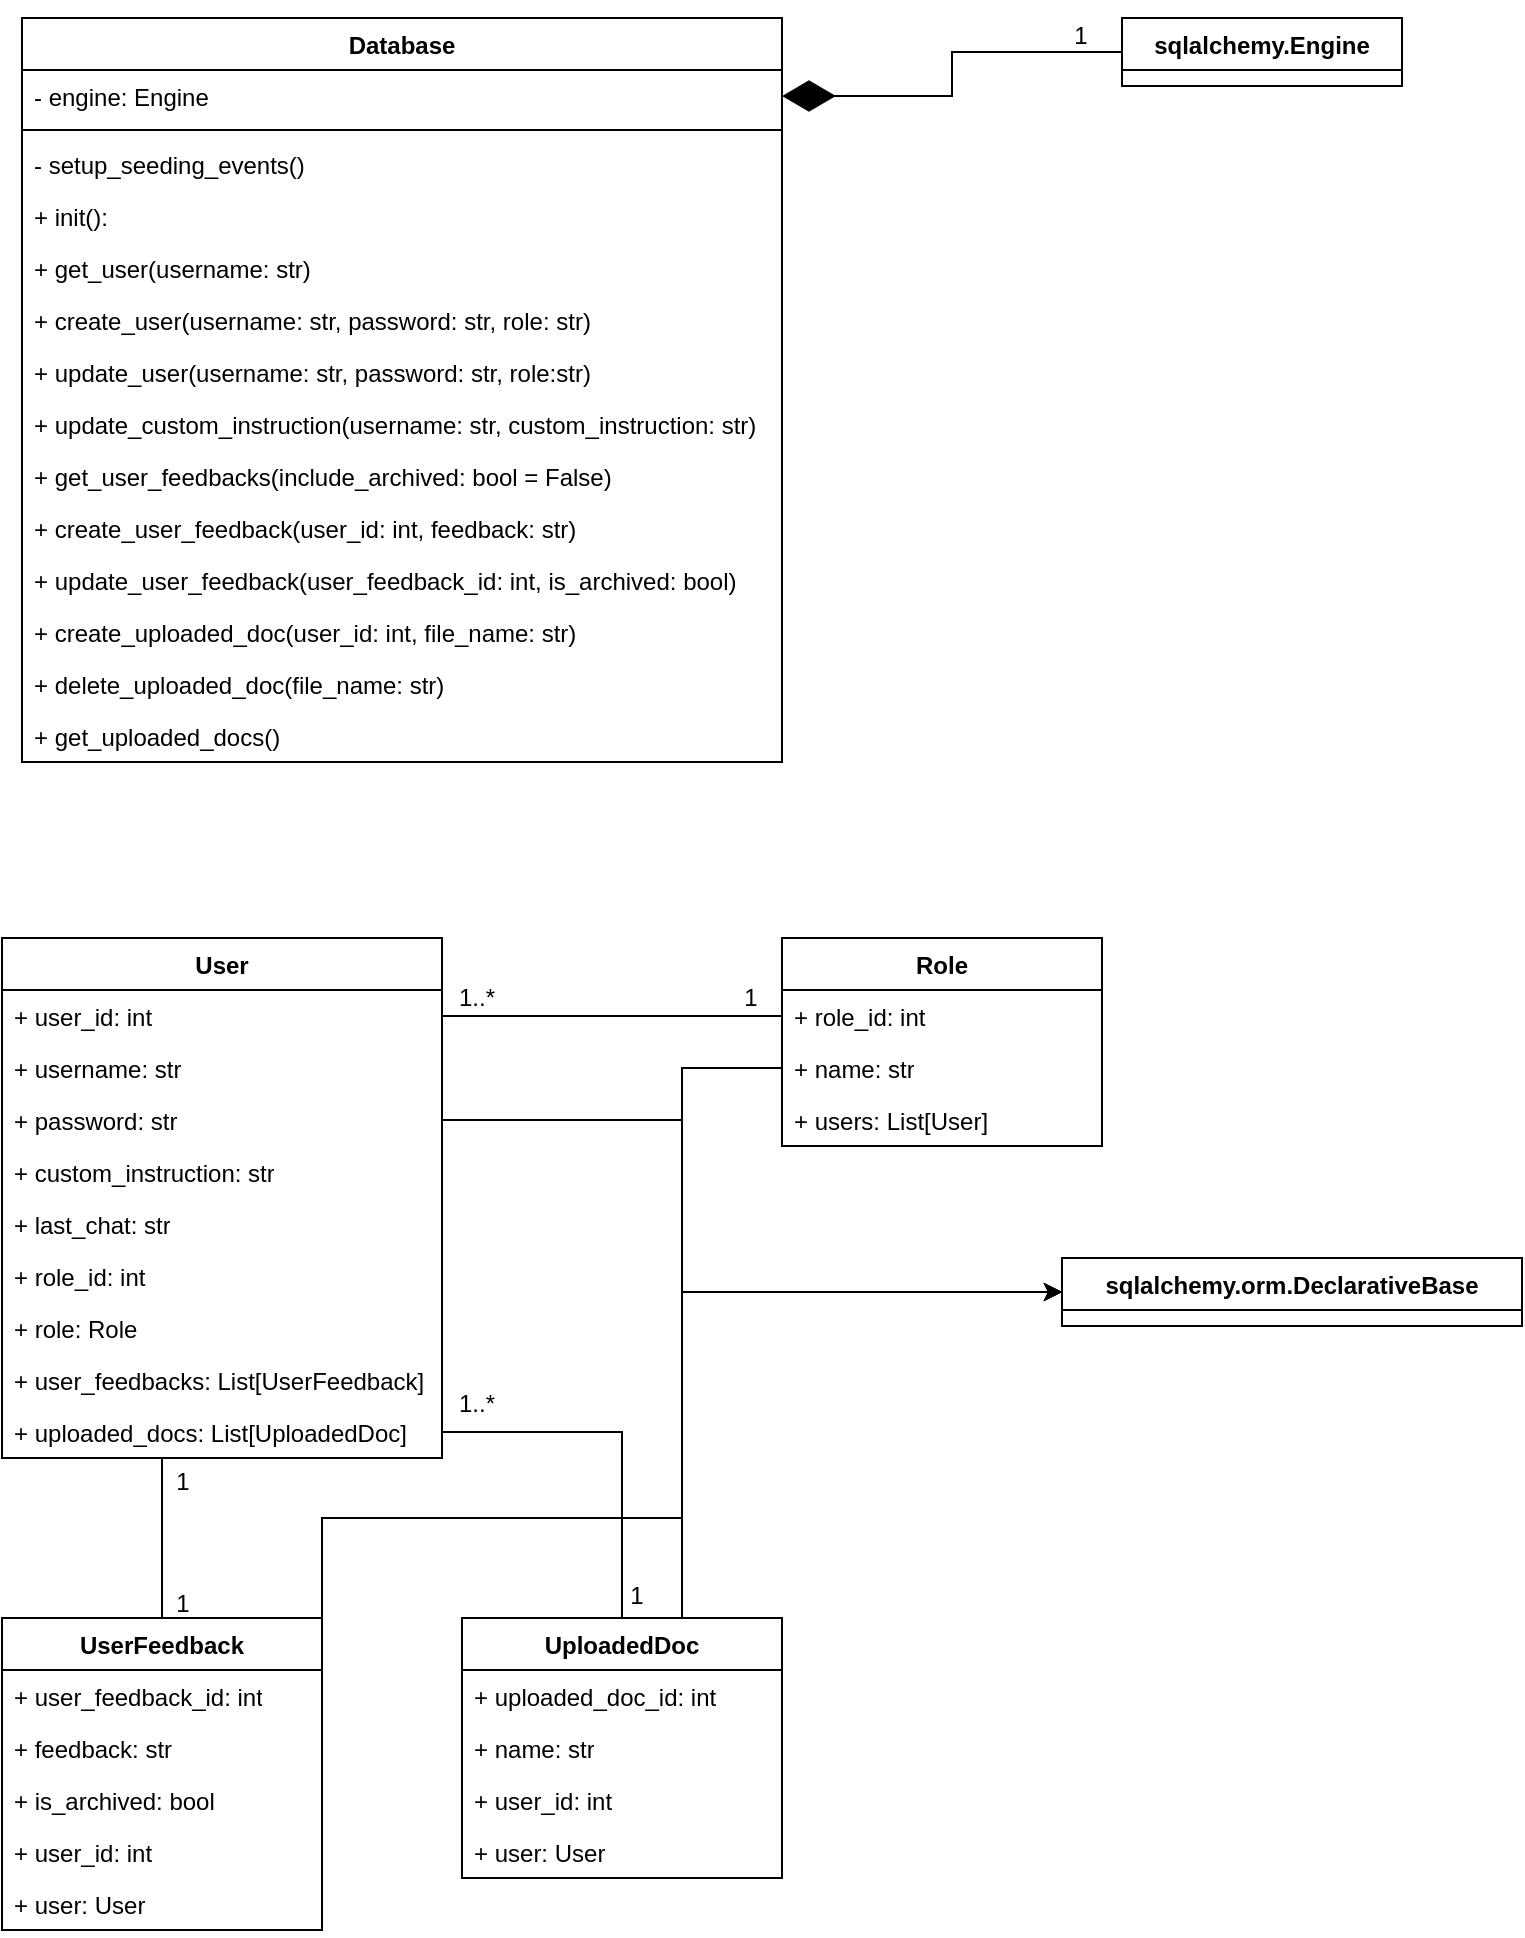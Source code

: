 <mxfile version="22.1.4" type="device">
  <diagram id="C5RBs43oDa-KdzZeNtuy" name="Page-1">
    <mxGraphModel dx="1434" dy="750" grid="1" gridSize="10" guides="1" tooltips="1" connect="1" arrows="1" fold="1" page="1" pageScale="1" pageWidth="827" pageHeight="1169" math="0" shadow="0">
      <root>
        <mxCell id="WIyWlLk6GJQsqaUBKTNV-0" />
        <mxCell id="WIyWlLk6GJQsqaUBKTNV-1" parent="WIyWlLk6GJQsqaUBKTNV-0" />
        <mxCell id="ngmdQzRoQSPQ4kTidv-R-0" value="sqlalchemy.orm.DeclarativeBase" style="swimlane;fontStyle=1;align=center;verticalAlign=top;childLayout=stackLayout;horizontal=1;startSize=26;horizontalStack=0;resizeParent=1;resizeParentMax=0;resizeLast=0;collapsible=1;marginBottom=0;whiteSpace=wrap;html=1;" vertex="1" parent="WIyWlLk6GJQsqaUBKTNV-1">
          <mxGeometry x="580" y="670" width="230" height="34" as="geometry" />
        </mxCell>
        <mxCell id="ngmdQzRoQSPQ4kTidv-R-4" value="Role" style="swimlane;fontStyle=1;align=center;verticalAlign=top;childLayout=stackLayout;horizontal=1;startSize=26;horizontalStack=0;resizeParent=1;resizeParentMax=0;resizeLast=0;collapsible=1;marginBottom=0;whiteSpace=wrap;html=1;" vertex="1" parent="WIyWlLk6GJQsqaUBKTNV-1">
          <mxGeometry x="440" y="510" width="160" height="104" as="geometry" />
        </mxCell>
        <mxCell id="ngmdQzRoQSPQ4kTidv-R-5" value="+ role_id: int" style="text;strokeColor=none;fillColor=none;align=left;verticalAlign=top;spacingLeft=4;spacingRight=4;overflow=hidden;rotatable=0;points=[[0,0.5],[1,0.5]];portConstraint=eastwest;whiteSpace=wrap;html=1;" vertex="1" parent="ngmdQzRoQSPQ4kTidv-R-4">
          <mxGeometry y="26" width="160" height="26" as="geometry" />
        </mxCell>
        <mxCell id="ngmdQzRoQSPQ4kTidv-R-9" value="+ name: str" style="text;strokeColor=none;fillColor=none;align=left;verticalAlign=top;spacingLeft=4;spacingRight=4;overflow=hidden;rotatable=0;points=[[0,0.5],[1,0.5]];portConstraint=eastwest;whiteSpace=wrap;html=1;" vertex="1" parent="ngmdQzRoQSPQ4kTidv-R-4">
          <mxGeometry y="52" width="160" height="26" as="geometry" />
        </mxCell>
        <mxCell id="ngmdQzRoQSPQ4kTidv-R-10" value="+ users: List[User]" style="text;strokeColor=none;fillColor=none;align=left;verticalAlign=top;spacingLeft=4;spacingRight=4;overflow=hidden;rotatable=0;points=[[0,0.5],[1,0.5]];portConstraint=eastwest;whiteSpace=wrap;html=1;" vertex="1" parent="ngmdQzRoQSPQ4kTidv-R-4">
          <mxGeometry y="78" width="160" height="26" as="geometry" />
        </mxCell>
        <mxCell id="ngmdQzRoQSPQ4kTidv-R-11" value="User" style="swimlane;fontStyle=1;align=center;verticalAlign=top;childLayout=stackLayout;horizontal=1;startSize=26;horizontalStack=0;resizeParent=1;resizeParentMax=0;resizeLast=0;collapsible=1;marginBottom=0;whiteSpace=wrap;html=1;" vertex="1" parent="WIyWlLk6GJQsqaUBKTNV-1">
          <mxGeometry x="50" y="510" width="220" height="260" as="geometry" />
        </mxCell>
        <mxCell id="ngmdQzRoQSPQ4kTidv-R-12" value="+ user_id: int" style="text;strokeColor=none;fillColor=none;align=left;verticalAlign=top;spacingLeft=4;spacingRight=4;overflow=hidden;rotatable=0;points=[[0,0.5],[1,0.5]];portConstraint=eastwest;whiteSpace=wrap;html=1;" vertex="1" parent="ngmdQzRoQSPQ4kTidv-R-11">
          <mxGeometry y="26" width="220" height="26" as="geometry" />
        </mxCell>
        <mxCell id="ngmdQzRoQSPQ4kTidv-R-13" value="+ username: str" style="text;strokeColor=none;fillColor=none;align=left;verticalAlign=top;spacingLeft=4;spacingRight=4;overflow=hidden;rotatable=0;points=[[0,0.5],[1,0.5]];portConstraint=eastwest;whiteSpace=wrap;html=1;" vertex="1" parent="ngmdQzRoQSPQ4kTidv-R-11">
          <mxGeometry y="52" width="220" height="26" as="geometry" />
        </mxCell>
        <mxCell id="ngmdQzRoQSPQ4kTidv-R-14" value="+ password: str" style="text;strokeColor=none;fillColor=none;align=left;verticalAlign=top;spacingLeft=4;spacingRight=4;overflow=hidden;rotatable=0;points=[[0,0.5],[1,0.5]];portConstraint=eastwest;whiteSpace=wrap;html=1;" vertex="1" parent="ngmdQzRoQSPQ4kTidv-R-11">
          <mxGeometry y="78" width="220" height="26" as="geometry" />
        </mxCell>
        <mxCell id="ngmdQzRoQSPQ4kTidv-R-16" value="+ custom_instruction: str" style="text;strokeColor=none;fillColor=none;align=left;verticalAlign=top;spacingLeft=4;spacingRight=4;overflow=hidden;rotatable=0;points=[[0,0.5],[1,0.5]];portConstraint=eastwest;whiteSpace=wrap;html=1;" vertex="1" parent="ngmdQzRoQSPQ4kTidv-R-11">
          <mxGeometry y="104" width="220" height="26" as="geometry" />
        </mxCell>
        <mxCell id="ngmdQzRoQSPQ4kTidv-R-17" value="+ last_chat: str" style="text;strokeColor=none;fillColor=none;align=left;verticalAlign=top;spacingLeft=4;spacingRight=4;overflow=hidden;rotatable=0;points=[[0,0.5],[1,0.5]];portConstraint=eastwest;whiteSpace=wrap;html=1;" vertex="1" parent="ngmdQzRoQSPQ4kTidv-R-11">
          <mxGeometry y="130" width="220" height="26" as="geometry" />
        </mxCell>
        <mxCell id="ngmdQzRoQSPQ4kTidv-R-18" value="+ role_id: int" style="text;strokeColor=none;fillColor=none;align=left;verticalAlign=top;spacingLeft=4;spacingRight=4;overflow=hidden;rotatable=0;points=[[0,0.5],[1,0.5]];portConstraint=eastwest;whiteSpace=wrap;html=1;" vertex="1" parent="ngmdQzRoQSPQ4kTidv-R-11">
          <mxGeometry y="156" width="220" height="26" as="geometry" />
        </mxCell>
        <mxCell id="ngmdQzRoQSPQ4kTidv-R-19" value="+ role: Role" style="text;strokeColor=none;fillColor=none;align=left;verticalAlign=top;spacingLeft=4;spacingRight=4;overflow=hidden;rotatable=0;points=[[0,0.5],[1,0.5]];portConstraint=eastwest;whiteSpace=wrap;html=1;" vertex="1" parent="ngmdQzRoQSPQ4kTidv-R-11">
          <mxGeometry y="182" width="220" height="26" as="geometry" />
        </mxCell>
        <mxCell id="ngmdQzRoQSPQ4kTidv-R-20" value="+ user_feedbacks: List[UserFeedback]" style="text;strokeColor=none;fillColor=none;align=left;verticalAlign=top;spacingLeft=4;spacingRight=4;overflow=hidden;rotatable=0;points=[[0,0.5],[1,0.5]];portConstraint=eastwest;whiteSpace=wrap;html=1;" vertex="1" parent="ngmdQzRoQSPQ4kTidv-R-11">
          <mxGeometry y="208" width="220" height="26" as="geometry" />
        </mxCell>
        <mxCell id="ngmdQzRoQSPQ4kTidv-R-21" value="+ uploaded_docs: List[UploadedDoc]" style="text;strokeColor=none;fillColor=none;align=left;verticalAlign=top;spacingLeft=4;spacingRight=4;overflow=hidden;rotatable=0;points=[[0,0.5],[1,0.5]];portConstraint=eastwest;whiteSpace=wrap;html=1;" vertex="1" parent="ngmdQzRoQSPQ4kTidv-R-11">
          <mxGeometry y="234" width="220" height="26" as="geometry" />
        </mxCell>
        <mxCell id="ngmdQzRoQSPQ4kTidv-R-66" style="edgeStyle=orthogonalEdgeStyle;rounded=0;orthogonalLoop=1;jettySize=auto;html=1;exitX=0.5;exitY=0;exitDx=0;exitDy=0;endArrow=none;endFill=0;" edge="1" parent="WIyWlLk6GJQsqaUBKTNV-1" source="ngmdQzRoQSPQ4kTidv-R-22">
          <mxGeometry relative="1" as="geometry">
            <mxPoint x="130" y="770" as="targetPoint" />
            <mxPoint x="130" y="840" as="sourcePoint" />
          </mxGeometry>
        </mxCell>
        <mxCell id="ngmdQzRoQSPQ4kTidv-R-22" value="UserFeedback" style="swimlane;fontStyle=1;align=center;verticalAlign=top;childLayout=stackLayout;horizontal=1;startSize=26;horizontalStack=0;resizeParent=1;resizeParentMax=0;resizeLast=0;collapsible=1;marginBottom=0;whiteSpace=wrap;html=1;" vertex="1" parent="WIyWlLk6GJQsqaUBKTNV-1">
          <mxGeometry x="50" y="850" width="160" height="156" as="geometry">
            <mxRectangle x="450" y="650" width="120" height="30" as="alternateBounds" />
          </mxGeometry>
        </mxCell>
        <mxCell id="ngmdQzRoQSPQ4kTidv-R-23" value="+ user_feedback_id: int" style="text;strokeColor=none;fillColor=none;align=left;verticalAlign=top;spacingLeft=4;spacingRight=4;overflow=hidden;rotatable=0;points=[[0,0.5],[1,0.5]];portConstraint=eastwest;whiteSpace=wrap;html=1;" vertex="1" parent="ngmdQzRoQSPQ4kTidv-R-22">
          <mxGeometry y="26" width="160" height="26" as="geometry" />
        </mxCell>
        <mxCell id="ngmdQzRoQSPQ4kTidv-R-24" value="+ feedback: str" style="text;strokeColor=none;fillColor=none;align=left;verticalAlign=top;spacingLeft=4;spacingRight=4;overflow=hidden;rotatable=0;points=[[0,0.5],[1,0.5]];portConstraint=eastwest;whiteSpace=wrap;html=1;" vertex="1" parent="ngmdQzRoQSPQ4kTidv-R-22">
          <mxGeometry y="52" width="160" height="26" as="geometry" />
        </mxCell>
        <mxCell id="ngmdQzRoQSPQ4kTidv-R-27" value="+ is_archived: bool" style="text;strokeColor=none;fillColor=none;align=left;verticalAlign=top;spacingLeft=4;spacingRight=4;overflow=hidden;rotatable=0;points=[[0,0.5],[1,0.5]];portConstraint=eastwest;whiteSpace=wrap;html=1;" vertex="1" parent="ngmdQzRoQSPQ4kTidv-R-22">
          <mxGeometry y="78" width="160" height="26" as="geometry" />
        </mxCell>
        <mxCell id="ngmdQzRoQSPQ4kTidv-R-25" value="+ user_id: int" style="text;strokeColor=none;fillColor=none;align=left;verticalAlign=top;spacingLeft=4;spacingRight=4;overflow=hidden;rotatable=0;points=[[0,0.5],[1,0.5]];portConstraint=eastwest;whiteSpace=wrap;html=1;" vertex="1" parent="ngmdQzRoQSPQ4kTidv-R-22">
          <mxGeometry y="104" width="160" height="26" as="geometry" />
        </mxCell>
        <mxCell id="ngmdQzRoQSPQ4kTidv-R-26" value="+ user: User" style="text;strokeColor=none;fillColor=none;align=left;verticalAlign=top;spacingLeft=4;spacingRight=4;overflow=hidden;rotatable=0;points=[[0,0.5],[1,0.5]];portConstraint=eastwest;whiteSpace=wrap;html=1;" vertex="1" parent="ngmdQzRoQSPQ4kTidv-R-22">
          <mxGeometry y="130" width="160" height="26" as="geometry" />
        </mxCell>
        <mxCell id="ngmdQzRoQSPQ4kTidv-R-70" style="edgeStyle=orthogonalEdgeStyle;rounded=0;orthogonalLoop=1;jettySize=auto;html=1;exitX=0.5;exitY=0;exitDx=0;exitDy=0;entryX=1;entryY=0.5;entryDx=0;entryDy=0;endArrow=none;endFill=0;" edge="1" parent="WIyWlLk6GJQsqaUBKTNV-1" source="ngmdQzRoQSPQ4kTidv-R-35" target="ngmdQzRoQSPQ4kTidv-R-21">
          <mxGeometry relative="1" as="geometry" />
        </mxCell>
        <mxCell id="ngmdQzRoQSPQ4kTidv-R-74" style="edgeStyle=orthogonalEdgeStyle;rounded=0;orthogonalLoop=1;jettySize=auto;html=1;exitX=1;exitY=0;exitDx=0;exitDy=0;entryX=0;entryY=0.5;entryDx=0;entryDy=0;" edge="1" parent="WIyWlLk6GJQsqaUBKTNV-1" source="ngmdQzRoQSPQ4kTidv-R-35" target="ngmdQzRoQSPQ4kTidv-R-0">
          <mxGeometry relative="1" as="geometry">
            <Array as="points">
              <mxPoint x="390" y="850" />
              <mxPoint x="390" y="687" />
            </Array>
          </mxGeometry>
        </mxCell>
        <mxCell id="ngmdQzRoQSPQ4kTidv-R-35" value="UploadedDoc" style="swimlane;fontStyle=1;align=center;verticalAlign=top;childLayout=stackLayout;horizontal=1;startSize=26;horizontalStack=0;resizeParent=1;resizeParentMax=0;resizeLast=0;collapsible=1;marginBottom=0;whiteSpace=wrap;html=1;" vertex="1" parent="WIyWlLk6GJQsqaUBKTNV-1">
          <mxGeometry x="280" y="850" width="160" height="130" as="geometry" />
        </mxCell>
        <mxCell id="ngmdQzRoQSPQ4kTidv-R-36" value="+ uploaded_doc_id: int" style="text;strokeColor=none;fillColor=none;align=left;verticalAlign=top;spacingLeft=4;spacingRight=4;overflow=hidden;rotatable=0;points=[[0,0.5],[1,0.5]];portConstraint=eastwest;whiteSpace=wrap;html=1;" vertex="1" parent="ngmdQzRoQSPQ4kTidv-R-35">
          <mxGeometry y="26" width="160" height="26" as="geometry" />
        </mxCell>
        <mxCell id="ngmdQzRoQSPQ4kTidv-R-37" value="+ name: str" style="text;strokeColor=none;fillColor=none;align=left;verticalAlign=top;spacingLeft=4;spacingRight=4;overflow=hidden;rotatable=0;points=[[0,0.5],[1,0.5]];portConstraint=eastwest;whiteSpace=wrap;html=1;" vertex="1" parent="ngmdQzRoQSPQ4kTidv-R-35">
          <mxGeometry y="52" width="160" height="26" as="geometry" />
        </mxCell>
        <mxCell id="ngmdQzRoQSPQ4kTidv-R-38" value="+ user_id: int" style="text;strokeColor=none;fillColor=none;align=left;verticalAlign=top;spacingLeft=4;spacingRight=4;overflow=hidden;rotatable=0;points=[[0,0.5],[1,0.5]];portConstraint=eastwest;whiteSpace=wrap;html=1;" vertex="1" parent="ngmdQzRoQSPQ4kTidv-R-35">
          <mxGeometry y="78" width="160" height="26" as="geometry" />
        </mxCell>
        <mxCell id="ngmdQzRoQSPQ4kTidv-R-39" value="+ user: User" style="text;strokeColor=none;fillColor=none;align=left;verticalAlign=top;spacingLeft=4;spacingRight=4;overflow=hidden;rotatable=0;points=[[0,0.5],[1,0.5]];portConstraint=eastwest;whiteSpace=wrap;html=1;" vertex="1" parent="ngmdQzRoQSPQ4kTidv-R-35">
          <mxGeometry y="104" width="160" height="26" as="geometry" />
        </mxCell>
        <mxCell id="ngmdQzRoQSPQ4kTidv-R-42" value="Database" style="swimlane;fontStyle=1;align=center;verticalAlign=top;childLayout=stackLayout;horizontal=1;startSize=26;horizontalStack=0;resizeParent=1;resizeParentMax=0;resizeLast=0;collapsible=1;marginBottom=0;whiteSpace=wrap;html=1;" vertex="1" parent="WIyWlLk6GJQsqaUBKTNV-1">
          <mxGeometry x="60" y="50" width="380" height="372" as="geometry" />
        </mxCell>
        <mxCell id="ngmdQzRoQSPQ4kTidv-R-43" value="- engine: Engine" style="text;strokeColor=none;fillColor=none;align=left;verticalAlign=top;spacingLeft=4;spacingRight=4;overflow=hidden;rotatable=0;points=[[0,0.5],[1,0.5]];portConstraint=eastwest;whiteSpace=wrap;html=1;" vertex="1" parent="ngmdQzRoQSPQ4kTidv-R-42">
          <mxGeometry y="26" width="380" height="26" as="geometry" />
        </mxCell>
        <mxCell id="ngmdQzRoQSPQ4kTidv-R-44" value="" style="line;strokeWidth=1;fillColor=none;align=left;verticalAlign=middle;spacingTop=-1;spacingLeft=3;spacingRight=3;rotatable=0;labelPosition=right;points=[];portConstraint=eastwest;strokeColor=inherit;" vertex="1" parent="ngmdQzRoQSPQ4kTidv-R-42">
          <mxGeometry y="52" width="380" height="8" as="geometry" />
        </mxCell>
        <mxCell id="ngmdQzRoQSPQ4kTidv-R-45" value="- setup_seeding_events()" style="text;strokeColor=none;fillColor=none;align=left;verticalAlign=top;spacingLeft=4;spacingRight=4;overflow=hidden;rotatable=0;points=[[0,0.5],[1,0.5]];portConstraint=eastwest;whiteSpace=wrap;html=1;" vertex="1" parent="ngmdQzRoQSPQ4kTidv-R-42">
          <mxGeometry y="60" width="380" height="26" as="geometry" />
        </mxCell>
        <mxCell id="ngmdQzRoQSPQ4kTidv-R-47" value="+ init():" style="text;strokeColor=none;fillColor=none;align=left;verticalAlign=top;spacingLeft=4;spacingRight=4;overflow=hidden;rotatable=0;points=[[0,0.5],[1,0.5]];portConstraint=eastwest;whiteSpace=wrap;html=1;" vertex="1" parent="ngmdQzRoQSPQ4kTidv-R-42">
          <mxGeometry y="86" width="380" height="26" as="geometry" />
        </mxCell>
        <mxCell id="ngmdQzRoQSPQ4kTidv-R-48" value="+ get_user(username: str)" style="text;strokeColor=none;fillColor=none;align=left;verticalAlign=top;spacingLeft=4;spacingRight=4;overflow=hidden;rotatable=0;points=[[0,0.5],[1,0.5]];portConstraint=eastwest;whiteSpace=wrap;html=1;" vertex="1" parent="ngmdQzRoQSPQ4kTidv-R-42">
          <mxGeometry y="112" width="380" height="26" as="geometry" />
        </mxCell>
        <mxCell id="ngmdQzRoQSPQ4kTidv-R-49" value="+ create_user(username: str, password: str, role: str)" style="text;strokeColor=none;fillColor=none;align=left;verticalAlign=top;spacingLeft=4;spacingRight=4;overflow=hidden;rotatable=0;points=[[0,0.5],[1,0.5]];portConstraint=eastwest;whiteSpace=wrap;html=1;" vertex="1" parent="ngmdQzRoQSPQ4kTidv-R-42">
          <mxGeometry y="138" width="380" height="26" as="geometry" />
        </mxCell>
        <mxCell id="ngmdQzRoQSPQ4kTidv-R-50" value="+ update_user(username: str, password: str, role:str)" style="text;strokeColor=none;fillColor=none;align=left;verticalAlign=top;spacingLeft=4;spacingRight=4;overflow=hidden;rotatable=0;points=[[0,0.5],[1,0.5]];portConstraint=eastwest;whiteSpace=wrap;html=1;" vertex="1" parent="ngmdQzRoQSPQ4kTidv-R-42">
          <mxGeometry y="164" width="380" height="26" as="geometry" />
        </mxCell>
        <mxCell id="ngmdQzRoQSPQ4kTidv-R-51" value="+ update_custom_instruction&lt;span style=&quot;background-color: initial;&quot;&gt;(username: str, custom_instruction: str)&lt;/span&gt;" style="text;strokeColor=none;fillColor=none;align=left;verticalAlign=top;spacingLeft=4;spacingRight=4;overflow=hidden;rotatable=0;points=[[0,0.5],[1,0.5]];portConstraint=eastwest;whiteSpace=wrap;html=1;" vertex="1" parent="ngmdQzRoQSPQ4kTidv-R-42">
          <mxGeometry y="190" width="380" height="26" as="geometry" />
        </mxCell>
        <mxCell id="ngmdQzRoQSPQ4kTidv-R-52" value="+ get_user_feedbacks&lt;span style=&quot;background-color: initial;&quot;&gt;(include_archived: bool = False)&lt;/span&gt;" style="text;strokeColor=none;fillColor=none;align=left;verticalAlign=top;spacingLeft=4;spacingRight=4;overflow=hidden;rotatable=0;points=[[0,0.5],[1,0.5]];portConstraint=eastwest;whiteSpace=wrap;html=1;" vertex="1" parent="ngmdQzRoQSPQ4kTidv-R-42">
          <mxGeometry y="216" width="380" height="26" as="geometry" />
        </mxCell>
        <mxCell id="ngmdQzRoQSPQ4kTidv-R-53" value="+&amp;nbsp;create_user_feedback&lt;span style=&quot;background-color: initial;&quot;&gt;(&lt;/span&gt;user_id: int, feedback: str)" style="text;strokeColor=none;fillColor=none;align=left;verticalAlign=top;spacingLeft=4;spacingRight=4;overflow=hidden;rotatable=0;points=[[0,0.5],[1,0.5]];portConstraint=eastwest;whiteSpace=wrap;html=1;" vertex="1" parent="ngmdQzRoQSPQ4kTidv-R-42">
          <mxGeometry y="242" width="380" height="26" as="geometry" />
        </mxCell>
        <mxCell id="ngmdQzRoQSPQ4kTidv-R-54" value="+&amp;nbsp;update_user_feedback&lt;span style=&quot;background-color: initial;&quot;&gt;(&lt;/span&gt;user_feedback_id&lt;span style=&quot;background-color: initial;&quot;&gt;: int, is_archived: bool)&lt;/span&gt;" style="text;strokeColor=none;fillColor=none;align=left;verticalAlign=top;spacingLeft=4;spacingRight=4;overflow=hidden;rotatable=0;points=[[0,0.5],[1,0.5]];portConstraint=eastwest;whiteSpace=wrap;html=1;" vertex="1" parent="ngmdQzRoQSPQ4kTidv-R-42">
          <mxGeometry y="268" width="380" height="26" as="geometry" />
        </mxCell>
        <mxCell id="ngmdQzRoQSPQ4kTidv-R-55" value="+&amp;nbsp;create_uploaded_doc&lt;span style=&quot;background-color: initial;&quot;&gt;(&lt;/span&gt;&lt;span style=&quot;background-color: initial;&quot;&gt;user_id&lt;/span&gt;&lt;span style=&quot;background-color: initial;&quot;&gt;: int, file_name: str)&lt;/span&gt;" style="text;strokeColor=none;fillColor=none;align=left;verticalAlign=top;spacingLeft=4;spacingRight=4;overflow=hidden;rotatable=0;points=[[0,0.5],[1,0.5]];portConstraint=eastwest;whiteSpace=wrap;html=1;" vertex="1" parent="ngmdQzRoQSPQ4kTidv-R-42">
          <mxGeometry y="294" width="380" height="26" as="geometry" />
        </mxCell>
        <mxCell id="ngmdQzRoQSPQ4kTidv-R-56" value="+&amp;nbsp;delete_uploaded_doc&lt;span style=&quot;background-color: initial;&quot;&gt;(&lt;/span&gt;&lt;span style=&quot;background-color: initial;&quot;&gt;file_name: str)&lt;/span&gt;" style="text;strokeColor=none;fillColor=none;align=left;verticalAlign=top;spacingLeft=4;spacingRight=4;overflow=hidden;rotatable=0;points=[[0,0.5],[1,0.5]];portConstraint=eastwest;whiteSpace=wrap;html=1;" vertex="1" parent="ngmdQzRoQSPQ4kTidv-R-42">
          <mxGeometry y="320" width="380" height="26" as="geometry" />
        </mxCell>
        <mxCell id="ngmdQzRoQSPQ4kTidv-R-57" value="+&amp;nbsp;get_uploaded_docs()" style="text;strokeColor=none;fillColor=none;align=left;verticalAlign=top;spacingLeft=4;spacingRight=4;overflow=hidden;rotatable=0;points=[[0,0.5],[1,0.5]];portConstraint=eastwest;whiteSpace=wrap;html=1;" vertex="1" parent="ngmdQzRoQSPQ4kTidv-R-42">
          <mxGeometry y="346" width="380" height="26" as="geometry" />
        </mxCell>
        <mxCell id="ngmdQzRoQSPQ4kTidv-R-46" value="sqlalchemy.Engine" style="swimlane;fontStyle=1;align=center;verticalAlign=top;childLayout=stackLayout;horizontal=1;startSize=26;horizontalStack=0;resizeParent=1;resizeParentMax=0;resizeLast=0;collapsible=1;marginBottom=0;whiteSpace=wrap;html=1;" vertex="1" parent="WIyWlLk6GJQsqaUBKTNV-1">
          <mxGeometry x="610" y="50" width="140" height="34" as="geometry" />
        </mxCell>
        <mxCell id="ngmdQzRoQSPQ4kTidv-R-60" value="" style="endArrow=diamondThin;endFill=1;endSize=24;html=1;rounded=0;entryX=1;entryY=0.5;entryDx=0;entryDy=0;exitX=0;exitY=0.5;exitDx=0;exitDy=0;edgeStyle=orthogonalEdgeStyle;" edge="1" parent="WIyWlLk6GJQsqaUBKTNV-1" source="ngmdQzRoQSPQ4kTidv-R-46" target="ngmdQzRoQSPQ4kTidv-R-43">
          <mxGeometry width="160" relative="1" as="geometry">
            <mxPoint x="520" y="170" as="sourcePoint" />
            <mxPoint x="680" y="170" as="targetPoint" />
          </mxGeometry>
        </mxCell>
        <mxCell id="ngmdQzRoQSPQ4kTidv-R-61" value="1" style="text;html=1;align=center;verticalAlign=middle;resizable=0;points=[];autosize=1;strokeColor=none;fillColor=none;" vertex="1" parent="WIyWlLk6GJQsqaUBKTNV-1">
          <mxGeometry x="574" y="44" width="30" height="30" as="geometry" />
        </mxCell>
        <mxCell id="ngmdQzRoQSPQ4kTidv-R-63" style="edgeStyle=orthogonalEdgeStyle;rounded=0;orthogonalLoop=1;jettySize=auto;html=1;exitX=1;exitY=0.5;exitDx=0;exitDy=0;entryX=0;entryY=0.5;entryDx=0;entryDy=0;endArrow=none;endFill=0;" edge="1" parent="WIyWlLk6GJQsqaUBKTNV-1" source="ngmdQzRoQSPQ4kTidv-R-12" target="ngmdQzRoQSPQ4kTidv-R-5">
          <mxGeometry relative="1" as="geometry" />
        </mxCell>
        <mxCell id="ngmdQzRoQSPQ4kTidv-R-64" value="1" style="text;html=1;align=center;verticalAlign=middle;resizable=0;points=[];autosize=1;strokeColor=none;fillColor=none;" vertex="1" parent="WIyWlLk6GJQsqaUBKTNV-1">
          <mxGeometry x="409" y="525" width="30" height="30" as="geometry" />
        </mxCell>
        <mxCell id="ngmdQzRoQSPQ4kTidv-R-65" value="1..*" style="text;html=1;align=center;verticalAlign=middle;resizable=0;points=[];autosize=1;strokeColor=none;fillColor=none;" vertex="1" parent="WIyWlLk6GJQsqaUBKTNV-1">
          <mxGeometry x="267" y="525" width="40" height="30" as="geometry" />
        </mxCell>
        <mxCell id="ngmdQzRoQSPQ4kTidv-R-67" value="1" style="text;html=1;align=center;verticalAlign=middle;resizable=0;points=[];autosize=1;strokeColor=none;fillColor=none;" vertex="1" parent="WIyWlLk6GJQsqaUBKTNV-1">
          <mxGeometry x="125" y="828" width="30" height="30" as="geometry" />
        </mxCell>
        <mxCell id="ngmdQzRoQSPQ4kTidv-R-68" value="1" style="text;html=1;align=center;verticalAlign=middle;resizable=0;points=[];autosize=1;strokeColor=none;fillColor=none;" vertex="1" parent="WIyWlLk6GJQsqaUBKTNV-1">
          <mxGeometry x="125" y="767" width="30" height="30" as="geometry" />
        </mxCell>
        <mxCell id="ngmdQzRoQSPQ4kTidv-R-71" value="1" style="text;html=1;align=center;verticalAlign=middle;resizable=0;points=[];autosize=1;strokeColor=none;fillColor=none;" vertex="1" parent="WIyWlLk6GJQsqaUBKTNV-1">
          <mxGeometry x="352" y="824" width="30" height="30" as="geometry" />
        </mxCell>
        <mxCell id="ngmdQzRoQSPQ4kTidv-R-72" value="1..*" style="text;html=1;align=center;verticalAlign=middle;resizable=0;points=[];autosize=1;strokeColor=none;fillColor=none;" vertex="1" parent="WIyWlLk6GJQsqaUBKTNV-1">
          <mxGeometry x="267" y="728" width="40" height="30" as="geometry" />
        </mxCell>
        <mxCell id="ngmdQzRoQSPQ4kTidv-R-73" style="edgeStyle=orthogonalEdgeStyle;rounded=0;orthogonalLoop=1;jettySize=auto;html=1;exitX=1;exitY=0.5;exitDx=0;exitDy=0;entryX=0;entryY=0.5;entryDx=0;entryDy=0;" edge="1" parent="WIyWlLk6GJQsqaUBKTNV-1" source="ngmdQzRoQSPQ4kTidv-R-23" target="ngmdQzRoQSPQ4kTidv-R-0">
          <mxGeometry relative="1" as="geometry">
            <Array as="points">
              <mxPoint x="210" y="800" />
              <mxPoint x="390" y="800" />
              <mxPoint x="390" y="687" />
            </Array>
          </mxGeometry>
        </mxCell>
        <mxCell id="ngmdQzRoQSPQ4kTidv-R-75" style="edgeStyle=orthogonalEdgeStyle;rounded=0;orthogonalLoop=1;jettySize=auto;html=1;exitX=1;exitY=0.5;exitDx=0;exitDy=0;entryX=0;entryY=0.5;entryDx=0;entryDy=0;" edge="1" parent="WIyWlLk6GJQsqaUBKTNV-1" source="ngmdQzRoQSPQ4kTidv-R-14" target="ngmdQzRoQSPQ4kTidv-R-0">
          <mxGeometry relative="1" as="geometry">
            <Array as="points">
              <mxPoint x="390" y="601" />
              <mxPoint x="390" y="687" />
            </Array>
          </mxGeometry>
        </mxCell>
        <mxCell id="ngmdQzRoQSPQ4kTidv-R-76" style="edgeStyle=orthogonalEdgeStyle;rounded=0;orthogonalLoop=1;jettySize=auto;html=1;exitX=0;exitY=0.5;exitDx=0;exitDy=0;entryX=0;entryY=0.5;entryDx=0;entryDy=0;" edge="1" parent="WIyWlLk6GJQsqaUBKTNV-1" source="ngmdQzRoQSPQ4kTidv-R-9" target="ngmdQzRoQSPQ4kTidv-R-0">
          <mxGeometry relative="1" as="geometry">
            <Array as="points">
              <mxPoint x="390" y="575" />
              <mxPoint x="390" y="687" />
            </Array>
          </mxGeometry>
        </mxCell>
      </root>
    </mxGraphModel>
  </diagram>
</mxfile>
